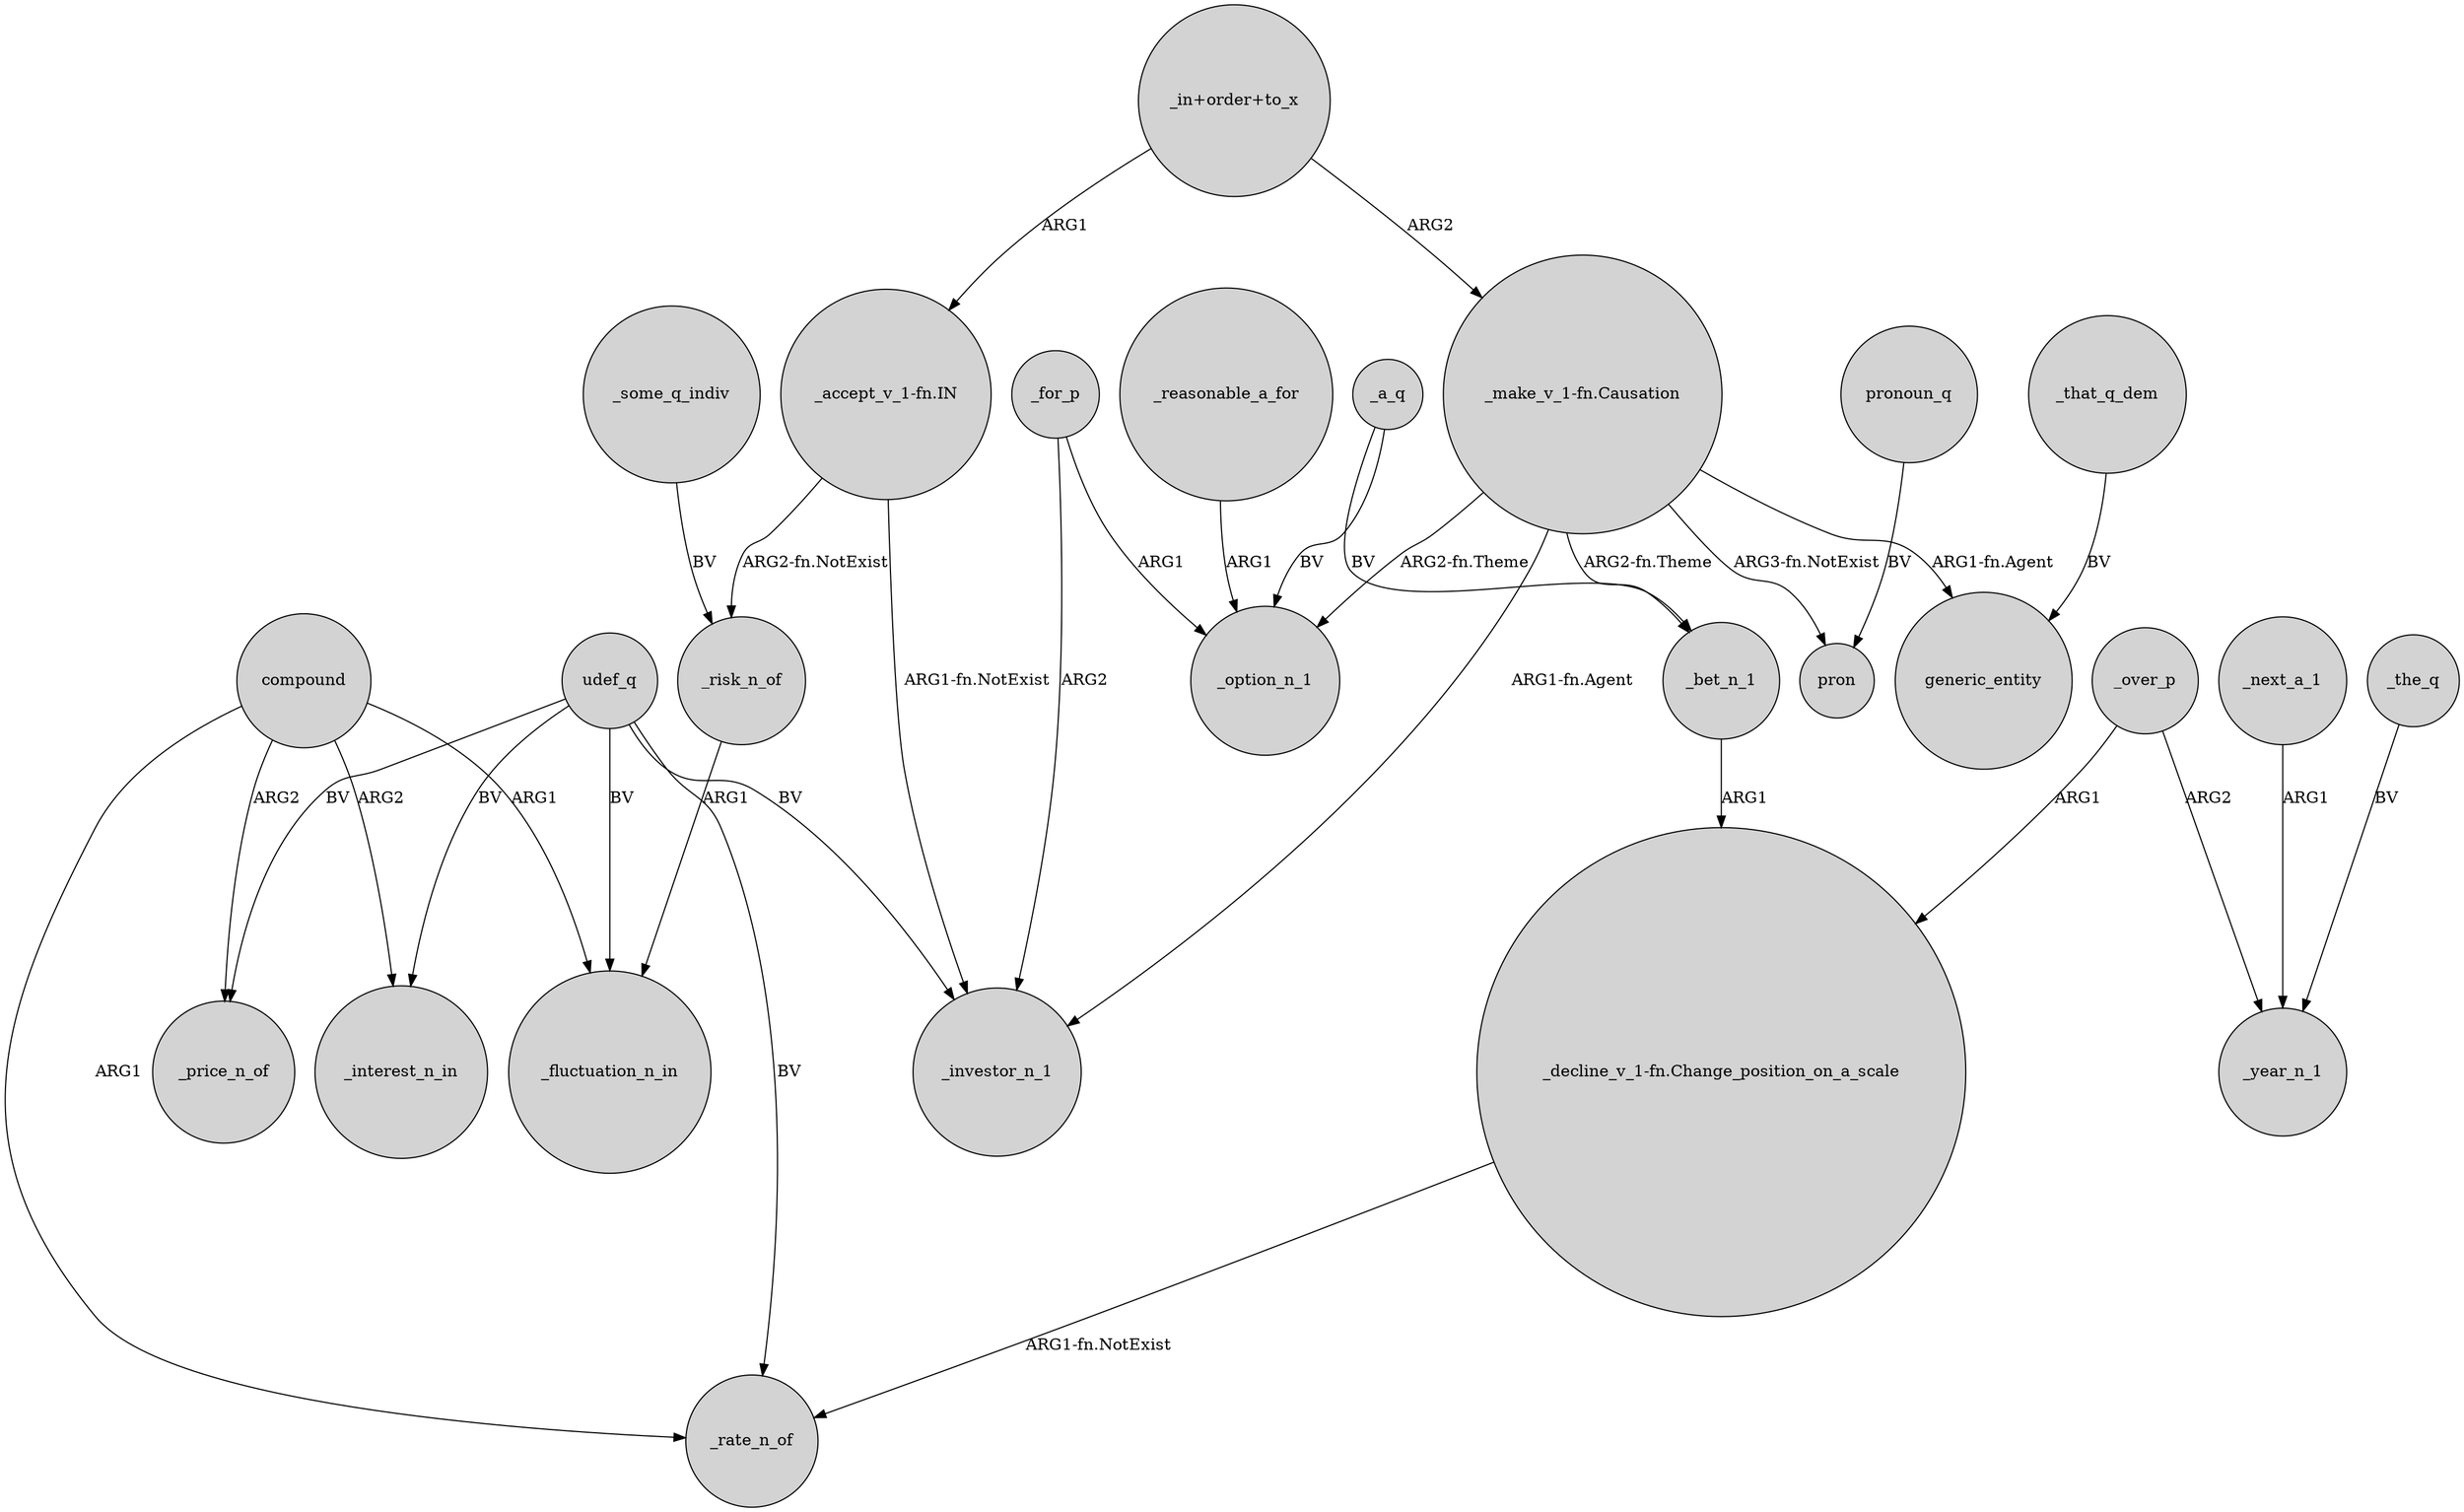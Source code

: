 digraph {
	node [shape=circle style=filled]
	udef_q -> _fluctuation_n_in [label=BV]
	compound -> _price_n_of [label=ARG2]
	"_make_v_1-fn.Causation" -> _bet_n_1 [label="ARG2-fn.Theme"]
	udef_q -> _price_n_of [label=BV]
	"_make_v_1-fn.Causation" -> _option_n_1 [label="ARG2-fn.Theme"]
	udef_q -> _investor_n_1 [label=BV]
	_that_q_dem -> generic_entity [label=BV]
	"_accept_v_1-fn.IN" -> _risk_n_of [label="ARG2-fn.NotExist"]
	"_in+order+to_x" -> "_accept_v_1-fn.IN" [label=ARG1]
	"_accept_v_1-fn.IN" -> _investor_n_1 [label="ARG1-fn.NotExist"]
	"_in+order+to_x" -> "_make_v_1-fn.Causation" [label=ARG2]
	_some_q_indiv -> _risk_n_of [label=BV]
	_a_q -> _bet_n_1 [label=BV]
	compound -> _rate_n_of [label=ARG1]
	_for_p -> _investor_n_1 [label=ARG2]
	udef_q -> _rate_n_of [label=BV]
	udef_q -> _interest_n_in [label=BV]
	"_make_v_1-fn.Causation" -> _investor_n_1 [label="ARG1-fn.Agent"]
	_reasonable_a_for -> _option_n_1 [label=ARG1]
	compound -> _interest_n_in [label=ARG2]
	compound -> _fluctuation_n_in [label=ARG1]
	pronoun_q -> pron [label=BV]
	_for_p -> _option_n_1 [label=ARG1]
	"_make_v_1-fn.Causation" -> pron [label="ARG3-fn.NotExist"]
	_over_p -> "_decline_v_1-fn.Change_position_on_a_scale" [label=ARG1]
	_next_a_1 -> _year_n_1 [label=ARG1]
	_risk_n_of -> _fluctuation_n_in [label=ARG1]
	"_decline_v_1-fn.Change_position_on_a_scale" -> _rate_n_of [label="ARG1-fn.NotExist"]
	_the_q -> _year_n_1 [label=BV]
	_bet_n_1 -> "_decline_v_1-fn.Change_position_on_a_scale" [label=ARG1]
	_over_p -> _year_n_1 [label=ARG2]
	"_make_v_1-fn.Causation" -> generic_entity [label="ARG1-fn.Agent"]
	_a_q -> _option_n_1 [label=BV]
}
